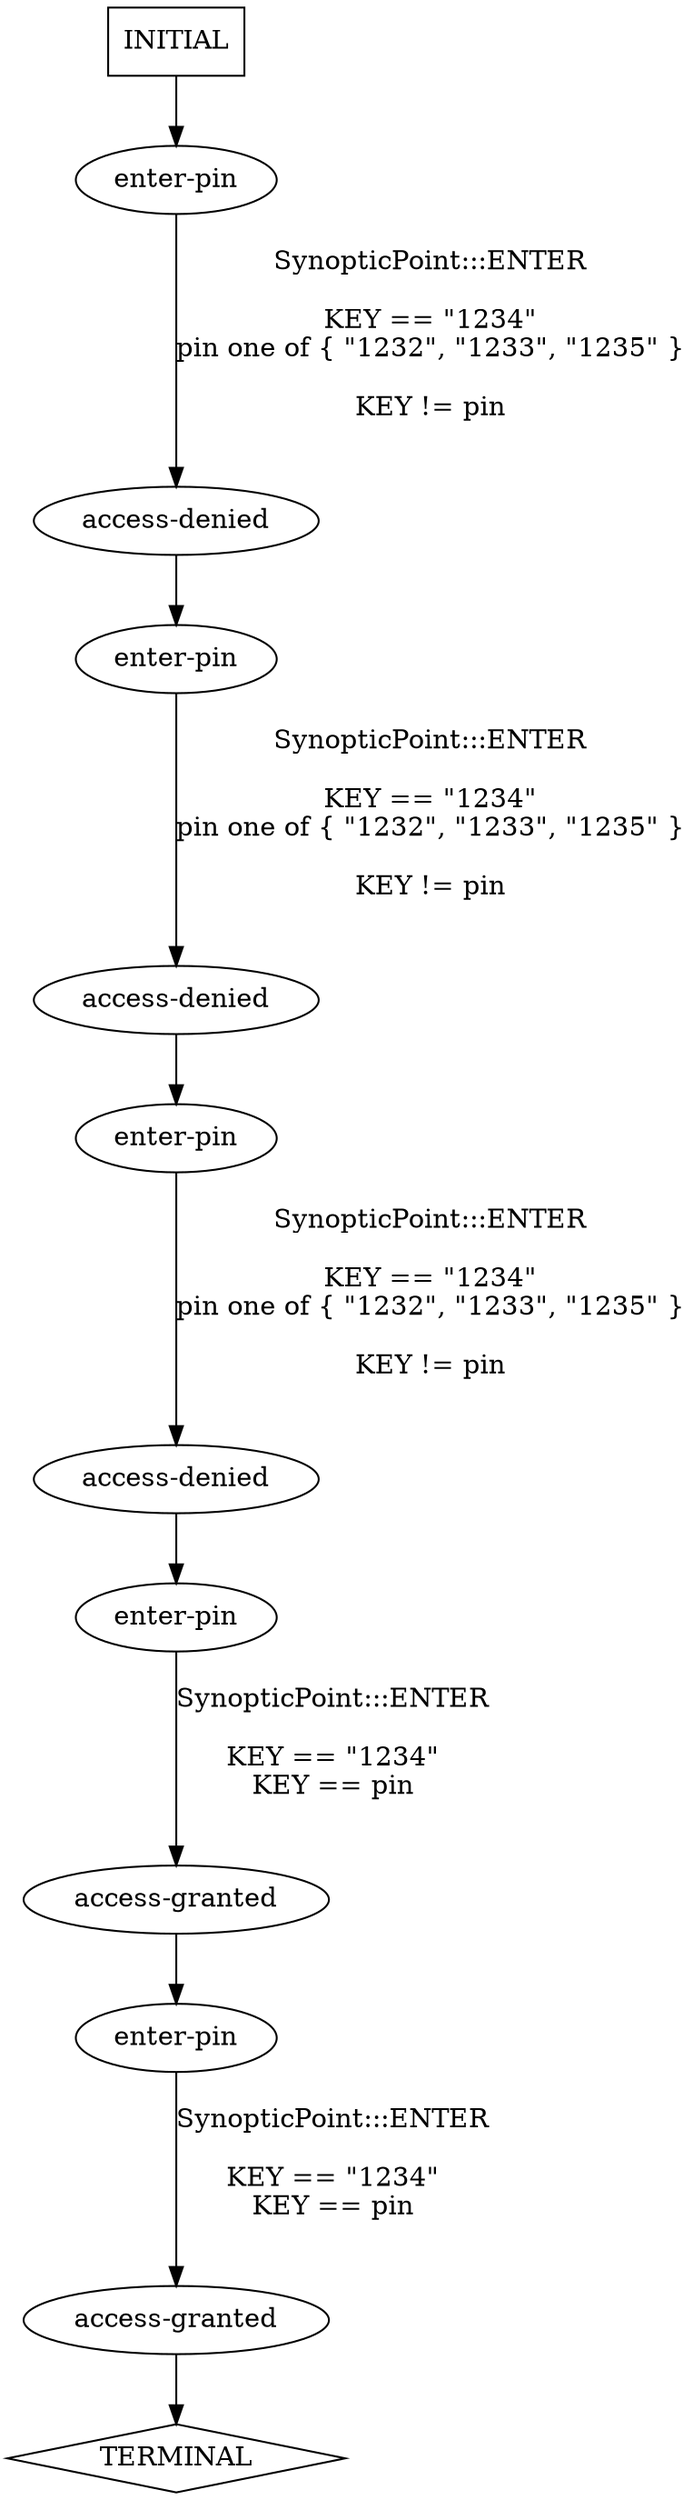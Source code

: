 digraph {
  0 [label="access-denied"];
  1 [label="access-denied"];
  2 [label="access-denied"];
  3 [label="access-granted"];
  4 [label="access-granted"];
  5 [label="enter-pin"];
  6 [label="enter-pin"];
  7 [label="enter-pin"];
  8 [label="enter-pin"];
  9 [label="enter-pin"];
  10 [label="TERMINAL",shape=diamond];
  11 [label="INITIAL",shape=box];
0->6 [label="",];
1->7 [label="",];
2->8 [label="",];
3->9 [label="",];
4->10 [label="",];
5->0 [label="SynopticPoint:::ENTER\nKEY == \"1234\"\npin one of { \"1232\", \"1233\", \"1235\" }\nKEY != pin\n",];
6->1 [label="SynopticPoint:::ENTER\nKEY == \"1234\"\npin one of { \"1232\", \"1233\", \"1235\" }\nKEY != pin\n",];
7->2 [label="SynopticPoint:::ENTER\nKEY == \"1234\"\npin one of { \"1232\", \"1233\", \"1235\" }\nKEY != pin\n",];
8->3 [label="SynopticPoint:::ENTER\nKEY == \"1234\"\nKEY == pin\n",];
9->4 [label="SynopticPoint:::ENTER\nKEY == \"1234\"\nKEY == pin\n",];
11->5 [label="",];
} // digraph {
